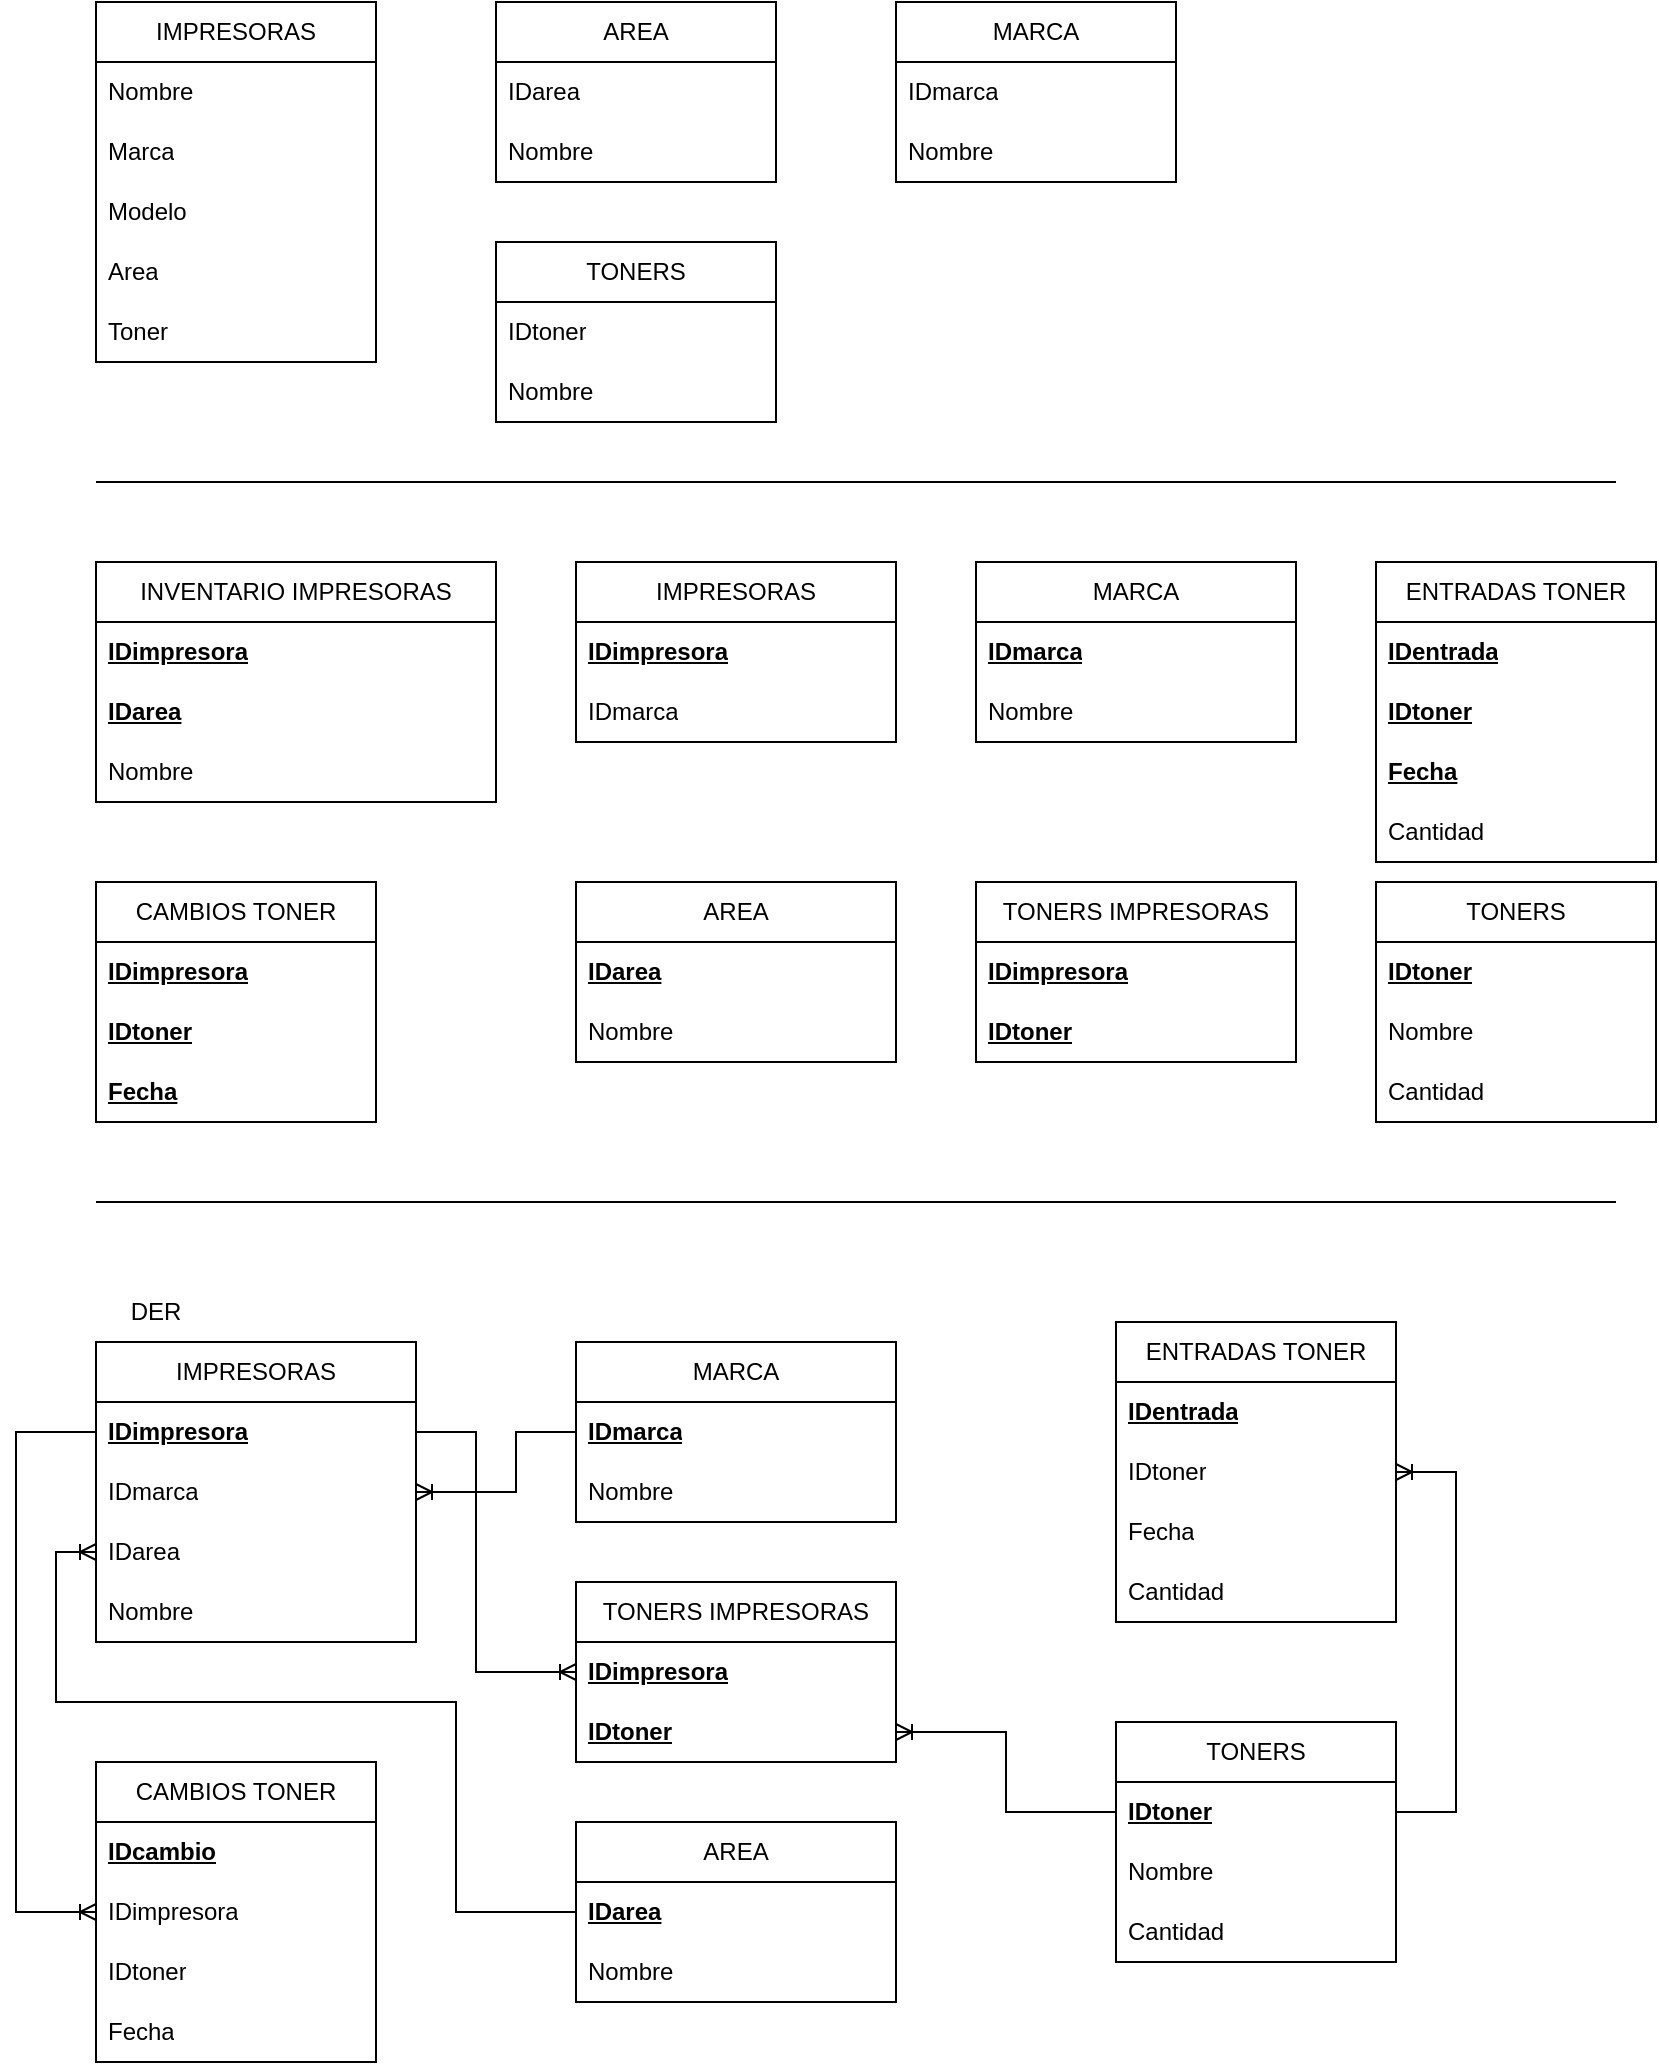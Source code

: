 <mxfile version="26.2.6">
  <diagram id="R2lEEEUBdFMjLlhIrx00" name="Page-1">
    <mxGraphModel dx="2278" dy="751" grid="1" gridSize="10" guides="1" tooltips="1" connect="1" arrows="1" fold="1" page="1" pageScale="1" pageWidth="850" pageHeight="1100" math="0" shadow="0" extFonts="Permanent Marker^https://fonts.googleapis.com/css?family=Permanent+Marker">
      <root>
        <mxCell id="0" />
        <mxCell id="1" parent="0" />
        <mxCell id="EbUu8GNncJPvHAxFwlqk-50" value="AREA" style="swimlane;fontStyle=0;childLayout=stackLayout;horizontal=1;startSize=30;horizontalStack=0;resizeParent=1;resizeParentMax=0;resizeLast=0;collapsible=1;marginBottom=0;whiteSpace=wrap;html=1;" vertex="1" parent="1">
          <mxGeometry x="240" y="40" width="140" height="90" as="geometry" />
        </mxCell>
        <mxCell id="EbUu8GNncJPvHAxFwlqk-51" value="IDarea" style="text;strokeColor=none;fillColor=none;align=left;verticalAlign=middle;spacingLeft=4;spacingRight=4;overflow=hidden;points=[[0,0.5],[1,0.5]];portConstraint=eastwest;rotatable=0;whiteSpace=wrap;html=1;" vertex="1" parent="EbUu8GNncJPvHAxFwlqk-50">
          <mxGeometry y="30" width="140" height="30" as="geometry" />
        </mxCell>
        <mxCell id="EbUu8GNncJPvHAxFwlqk-52" value="Nombre" style="text;strokeColor=none;fillColor=none;align=left;verticalAlign=middle;spacingLeft=4;spacingRight=4;overflow=hidden;points=[[0,0.5],[1,0.5]];portConstraint=eastwest;rotatable=0;whiteSpace=wrap;html=1;" vertex="1" parent="EbUu8GNncJPvHAxFwlqk-50">
          <mxGeometry y="60" width="140" height="30" as="geometry" />
        </mxCell>
        <mxCell id="EbUu8GNncJPvHAxFwlqk-54" value="IMPRESORAS" style="swimlane;fontStyle=0;childLayout=stackLayout;horizontal=1;startSize=30;horizontalStack=0;resizeParent=1;resizeParentMax=0;resizeLast=0;collapsible=1;marginBottom=0;whiteSpace=wrap;html=1;" vertex="1" parent="1">
          <mxGeometry x="40" y="40" width="140" height="180" as="geometry" />
        </mxCell>
        <mxCell id="EbUu8GNncJPvHAxFwlqk-55" value="Nombre" style="text;strokeColor=none;fillColor=none;align=left;verticalAlign=middle;spacingLeft=4;spacingRight=4;overflow=hidden;points=[[0,0.5],[1,0.5]];portConstraint=eastwest;rotatable=0;whiteSpace=wrap;html=1;" vertex="1" parent="EbUu8GNncJPvHAxFwlqk-54">
          <mxGeometry y="30" width="140" height="30" as="geometry" />
        </mxCell>
        <mxCell id="EbUu8GNncJPvHAxFwlqk-56" value="Marca" style="text;strokeColor=none;fillColor=none;align=left;verticalAlign=middle;spacingLeft=4;spacingRight=4;overflow=hidden;points=[[0,0.5],[1,0.5]];portConstraint=eastwest;rotatable=0;whiteSpace=wrap;html=1;" vertex="1" parent="EbUu8GNncJPvHAxFwlqk-54">
          <mxGeometry y="60" width="140" height="30" as="geometry" />
        </mxCell>
        <mxCell id="EbUu8GNncJPvHAxFwlqk-57" value="Modelo" style="text;strokeColor=none;fillColor=none;align=left;verticalAlign=middle;spacingLeft=4;spacingRight=4;overflow=hidden;points=[[0,0.5],[1,0.5]];portConstraint=eastwest;rotatable=0;whiteSpace=wrap;html=1;" vertex="1" parent="EbUu8GNncJPvHAxFwlqk-54">
          <mxGeometry y="90" width="140" height="30" as="geometry" />
        </mxCell>
        <mxCell id="EbUu8GNncJPvHAxFwlqk-66" value="Area" style="text;strokeColor=none;fillColor=none;align=left;verticalAlign=middle;spacingLeft=4;spacingRight=4;overflow=hidden;points=[[0,0.5],[1,0.5]];portConstraint=eastwest;rotatable=0;whiteSpace=wrap;html=1;" vertex="1" parent="EbUu8GNncJPvHAxFwlqk-54">
          <mxGeometry y="120" width="140" height="30" as="geometry" />
        </mxCell>
        <mxCell id="EbUu8GNncJPvHAxFwlqk-67" value="Toner" style="text;strokeColor=none;fillColor=none;align=left;verticalAlign=middle;spacingLeft=4;spacingRight=4;overflow=hidden;points=[[0,0.5],[1,0.5]];portConstraint=eastwest;rotatable=0;whiteSpace=wrap;html=1;" vertex="1" parent="EbUu8GNncJPvHAxFwlqk-54">
          <mxGeometry y="150" width="140" height="30" as="geometry" />
        </mxCell>
        <mxCell id="EbUu8GNncJPvHAxFwlqk-62" value="TONERS" style="swimlane;fontStyle=0;childLayout=stackLayout;horizontal=1;startSize=30;horizontalStack=0;resizeParent=1;resizeParentMax=0;resizeLast=0;collapsible=1;marginBottom=0;whiteSpace=wrap;html=1;" vertex="1" parent="1">
          <mxGeometry x="240" y="160" width="140" height="90" as="geometry" />
        </mxCell>
        <mxCell id="EbUu8GNncJPvHAxFwlqk-63" value="IDtoner" style="text;strokeColor=none;fillColor=none;align=left;verticalAlign=middle;spacingLeft=4;spacingRight=4;overflow=hidden;points=[[0,0.5],[1,0.5]];portConstraint=eastwest;rotatable=0;whiteSpace=wrap;html=1;" vertex="1" parent="EbUu8GNncJPvHAxFwlqk-62">
          <mxGeometry y="30" width="140" height="30" as="geometry" />
        </mxCell>
        <mxCell id="EbUu8GNncJPvHAxFwlqk-78" value="Nombre" style="text;strokeColor=none;fillColor=none;align=left;verticalAlign=middle;spacingLeft=4;spacingRight=4;overflow=hidden;points=[[0,0.5],[1,0.5]];portConstraint=eastwest;rotatable=0;whiteSpace=wrap;html=1;" vertex="1" parent="EbUu8GNncJPvHAxFwlqk-62">
          <mxGeometry y="60" width="140" height="30" as="geometry" />
        </mxCell>
        <mxCell id="EbUu8GNncJPvHAxFwlqk-70" value="MARCA" style="swimlane;fontStyle=0;childLayout=stackLayout;horizontal=1;startSize=30;horizontalStack=0;resizeParent=1;resizeParentMax=0;resizeLast=0;collapsible=1;marginBottom=0;whiteSpace=wrap;html=1;" vertex="1" parent="1">
          <mxGeometry x="440" y="40" width="140" height="90" as="geometry" />
        </mxCell>
        <mxCell id="EbUu8GNncJPvHAxFwlqk-71" value="IDmarca" style="text;strokeColor=none;fillColor=none;align=left;verticalAlign=middle;spacingLeft=4;spacingRight=4;overflow=hidden;points=[[0,0.5],[1,0.5]];portConstraint=eastwest;rotatable=0;whiteSpace=wrap;html=1;" vertex="1" parent="EbUu8GNncJPvHAxFwlqk-70">
          <mxGeometry y="30" width="140" height="30" as="geometry" />
        </mxCell>
        <mxCell id="EbUu8GNncJPvHAxFwlqk-72" value="Nombre" style="text;strokeColor=none;fillColor=none;align=left;verticalAlign=middle;spacingLeft=4;spacingRight=4;overflow=hidden;points=[[0,0.5],[1,0.5]];portConstraint=eastwest;rotatable=0;whiteSpace=wrap;html=1;" vertex="1" parent="EbUu8GNncJPvHAxFwlqk-70">
          <mxGeometry y="60" width="140" height="30" as="geometry" />
        </mxCell>
        <mxCell id="EbUu8GNncJPvHAxFwlqk-79" value="" style="endArrow=none;html=1;rounded=0;" edge="1" parent="1">
          <mxGeometry width="50" height="50" relative="1" as="geometry">
            <mxPoint x="40" y="280" as="sourcePoint" />
            <mxPoint x="800" y="280" as="targetPoint" />
          </mxGeometry>
        </mxCell>
        <mxCell id="EbUu8GNncJPvHAxFwlqk-80" value="INVENTARIO IMPRESORAS" style="swimlane;fontStyle=0;childLayout=stackLayout;horizontal=1;startSize=30;horizontalStack=0;resizeParent=1;resizeParentMax=0;resizeLast=0;collapsible=1;marginBottom=0;whiteSpace=wrap;html=1;" vertex="1" parent="1">
          <mxGeometry x="40" y="320" width="200" height="120" as="geometry" />
        </mxCell>
        <mxCell id="EbUu8GNncJPvHAxFwlqk-81" value="IDimpresora" style="text;strokeColor=none;fillColor=none;align=left;verticalAlign=middle;spacingLeft=4;spacingRight=4;overflow=hidden;points=[[0,0.5],[1,0.5]];portConstraint=eastwest;rotatable=0;whiteSpace=wrap;html=1;fontStyle=5" vertex="1" parent="EbUu8GNncJPvHAxFwlqk-80">
          <mxGeometry y="30" width="200" height="30" as="geometry" />
        </mxCell>
        <mxCell id="EbUu8GNncJPvHAxFwlqk-82" value="IDarea" style="text;strokeColor=none;fillColor=none;align=left;verticalAlign=middle;spacingLeft=4;spacingRight=4;overflow=hidden;points=[[0,0.5],[1,0.5]];portConstraint=eastwest;rotatable=0;whiteSpace=wrap;html=1;fontStyle=5" vertex="1" parent="EbUu8GNncJPvHAxFwlqk-80">
          <mxGeometry y="60" width="200" height="30" as="geometry" />
        </mxCell>
        <mxCell id="EbUu8GNncJPvHAxFwlqk-105" value="Nombre" style="text;strokeColor=none;fillColor=none;align=left;verticalAlign=middle;spacingLeft=4;spacingRight=4;overflow=hidden;points=[[0,0.5],[1,0.5]];portConstraint=eastwest;rotatable=0;whiteSpace=wrap;html=1;" vertex="1" parent="EbUu8GNncJPvHAxFwlqk-80">
          <mxGeometry y="90" width="200" height="30" as="geometry" />
        </mxCell>
        <mxCell id="EbUu8GNncJPvHAxFwlqk-84" value="IMPRESORAS" style="swimlane;fontStyle=0;childLayout=stackLayout;horizontal=1;startSize=30;horizontalStack=0;resizeParent=1;resizeParentMax=0;resizeLast=0;collapsible=1;marginBottom=0;whiteSpace=wrap;html=1;" vertex="1" parent="1">
          <mxGeometry x="280" y="320" width="160" height="90" as="geometry" />
        </mxCell>
        <mxCell id="EbUu8GNncJPvHAxFwlqk-85" value="IDimpresora" style="text;strokeColor=none;fillColor=none;align=left;verticalAlign=middle;spacingLeft=4;spacingRight=4;overflow=hidden;points=[[0,0.5],[1,0.5]];portConstraint=eastwest;rotatable=0;whiteSpace=wrap;html=1;fontStyle=5" vertex="1" parent="EbUu8GNncJPvHAxFwlqk-84">
          <mxGeometry y="30" width="160" height="30" as="geometry" />
        </mxCell>
        <mxCell id="EbUu8GNncJPvHAxFwlqk-86" value="IDmarca" style="text;strokeColor=none;fillColor=none;align=left;verticalAlign=middle;spacingLeft=4;spacingRight=4;overflow=hidden;points=[[0,0.5],[1,0.5]];portConstraint=eastwest;rotatable=0;whiteSpace=wrap;html=1;" vertex="1" parent="EbUu8GNncJPvHAxFwlqk-84">
          <mxGeometry y="60" width="160" height="30" as="geometry" />
        </mxCell>
        <mxCell id="EbUu8GNncJPvHAxFwlqk-92" value="MARCA" style="swimlane;fontStyle=0;childLayout=stackLayout;horizontal=1;startSize=30;horizontalStack=0;resizeParent=1;resizeParentMax=0;resizeLast=0;collapsible=1;marginBottom=0;whiteSpace=wrap;html=1;" vertex="1" parent="1">
          <mxGeometry x="480" y="320" width="160" height="90" as="geometry" />
        </mxCell>
        <mxCell id="EbUu8GNncJPvHAxFwlqk-93" value="IDmarca" style="text;strokeColor=none;fillColor=none;align=left;verticalAlign=middle;spacingLeft=4;spacingRight=4;overflow=hidden;points=[[0,0.5],[1,0.5]];portConstraint=eastwest;rotatable=0;whiteSpace=wrap;html=1;fontStyle=5" vertex="1" parent="EbUu8GNncJPvHAxFwlqk-92">
          <mxGeometry y="30" width="160" height="30" as="geometry" />
        </mxCell>
        <mxCell id="EbUu8GNncJPvHAxFwlqk-94" value="Nombre" style="text;strokeColor=none;fillColor=none;align=left;verticalAlign=middle;spacingLeft=4;spacingRight=4;overflow=hidden;points=[[0,0.5],[1,0.5]];portConstraint=eastwest;rotatable=0;whiteSpace=wrap;html=1;" vertex="1" parent="EbUu8GNncJPvHAxFwlqk-92">
          <mxGeometry y="60" width="160" height="30" as="geometry" />
        </mxCell>
        <mxCell id="EbUu8GNncJPvHAxFwlqk-95" value="AREA" style="swimlane;fontStyle=0;childLayout=stackLayout;horizontal=1;startSize=30;horizontalStack=0;resizeParent=1;resizeParentMax=0;resizeLast=0;collapsible=1;marginBottom=0;whiteSpace=wrap;html=1;" vertex="1" parent="1">
          <mxGeometry x="280" y="480" width="160" height="90" as="geometry" />
        </mxCell>
        <mxCell id="EbUu8GNncJPvHAxFwlqk-96" value="IDarea" style="text;strokeColor=none;fillColor=none;align=left;verticalAlign=middle;spacingLeft=4;spacingRight=4;overflow=hidden;points=[[0,0.5],[1,0.5]];portConstraint=eastwest;rotatable=0;whiteSpace=wrap;html=1;fontStyle=5" vertex="1" parent="EbUu8GNncJPvHAxFwlqk-95">
          <mxGeometry y="30" width="160" height="30" as="geometry" />
        </mxCell>
        <mxCell id="EbUu8GNncJPvHAxFwlqk-97" value="Nombre" style="text;strokeColor=none;fillColor=none;align=left;verticalAlign=middle;spacingLeft=4;spacingRight=4;overflow=hidden;points=[[0,0.5],[1,0.5]];portConstraint=eastwest;rotatable=0;whiteSpace=wrap;html=1;" vertex="1" parent="EbUu8GNncJPvHAxFwlqk-95">
          <mxGeometry y="60" width="160" height="30" as="geometry" />
        </mxCell>
        <mxCell id="EbUu8GNncJPvHAxFwlqk-98" value="TONERS" style="swimlane;fontStyle=0;childLayout=stackLayout;horizontal=1;startSize=30;horizontalStack=0;resizeParent=1;resizeParentMax=0;resizeLast=0;collapsible=1;marginBottom=0;whiteSpace=wrap;html=1;" vertex="1" parent="1">
          <mxGeometry x="680" y="480" width="140" height="120" as="geometry" />
        </mxCell>
        <mxCell id="EbUu8GNncJPvHAxFwlqk-99" value="IDtoner" style="text;strokeColor=none;fillColor=none;align=left;verticalAlign=middle;spacingLeft=4;spacingRight=4;overflow=hidden;points=[[0,0.5],[1,0.5]];portConstraint=eastwest;rotatable=0;whiteSpace=wrap;html=1;fontStyle=5" vertex="1" parent="EbUu8GNncJPvHAxFwlqk-98">
          <mxGeometry y="30" width="140" height="30" as="geometry" />
        </mxCell>
        <mxCell id="EbUu8GNncJPvHAxFwlqk-100" value="Nombre" style="text;strokeColor=none;fillColor=none;align=left;verticalAlign=middle;spacingLeft=4;spacingRight=4;overflow=hidden;points=[[0,0.5],[1,0.5]];portConstraint=eastwest;rotatable=0;whiteSpace=wrap;html=1;" vertex="1" parent="EbUu8GNncJPvHAxFwlqk-98">
          <mxGeometry y="60" width="140" height="30" as="geometry" />
        </mxCell>
        <mxCell id="EbUu8GNncJPvHAxFwlqk-106" value="Cantidad" style="text;strokeColor=none;fillColor=none;align=left;verticalAlign=middle;spacingLeft=4;spacingRight=4;overflow=hidden;points=[[0,0.5],[1,0.5]];portConstraint=eastwest;rotatable=0;whiteSpace=wrap;html=1;" vertex="1" parent="EbUu8GNncJPvHAxFwlqk-98">
          <mxGeometry y="90" width="140" height="30" as="geometry" />
        </mxCell>
        <mxCell id="EbUu8GNncJPvHAxFwlqk-101" value="TONERS IMPRESORAS" style="swimlane;fontStyle=0;childLayout=stackLayout;horizontal=1;startSize=30;horizontalStack=0;resizeParent=1;resizeParentMax=0;resizeLast=0;collapsible=1;marginBottom=0;whiteSpace=wrap;html=1;" vertex="1" parent="1">
          <mxGeometry x="480" y="480" width="160" height="90" as="geometry" />
        </mxCell>
        <mxCell id="EbUu8GNncJPvHAxFwlqk-102" value="IDimpresora" style="text;strokeColor=none;fillColor=none;align=left;verticalAlign=middle;spacingLeft=4;spacingRight=4;overflow=hidden;points=[[0,0.5],[1,0.5]];portConstraint=eastwest;rotatable=0;whiteSpace=wrap;html=1;fontStyle=5" vertex="1" parent="EbUu8GNncJPvHAxFwlqk-101">
          <mxGeometry y="30" width="160" height="30" as="geometry" />
        </mxCell>
        <mxCell id="EbUu8GNncJPvHAxFwlqk-103" value="IDtoner" style="text;strokeColor=none;fillColor=none;align=left;verticalAlign=middle;spacingLeft=4;spacingRight=4;overflow=hidden;points=[[0,0.5],[1,0.5]];portConstraint=eastwest;rotatable=0;whiteSpace=wrap;html=1;fontStyle=5" vertex="1" parent="EbUu8GNncJPvHAxFwlqk-101">
          <mxGeometry y="60" width="160" height="30" as="geometry" />
        </mxCell>
        <mxCell id="EbUu8GNncJPvHAxFwlqk-107" value="CAMBIOS TONER" style="swimlane;fontStyle=0;childLayout=stackLayout;horizontal=1;startSize=30;horizontalStack=0;resizeParent=1;resizeParentMax=0;resizeLast=0;collapsible=1;marginBottom=0;whiteSpace=wrap;html=1;" vertex="1" parent="1">
          <mxGeometry x="40" y="480" width="140" height="120" as="geometry" />
        </mxCell>
        <mxCell id="EbUu8GNncJPvHAxFwlqk-108" value="IDimpresora" style="text;strokeColor=none;fillColor=none;align=left;verticalAlign=middle;spacingLeft=4;spacingRight=4;overflow=hidden;points=[[0,0.5],[1,0.5]];portConstraint=eastwest;rotatable=0;whiteSpace=wrap;html=1;fontStyle=5" vertex="1" parent="EbUu8GNncJPvHAxFwlqk-107">
          <mxGeometry y="30" width="140" height="30" as="geometry" />
        </mxCell>
        <mxCell id="EbUu8GNncJPvHAxFwlqk-109" value="IDtoner" style="text;strokeColor=none;fillColor=none;align=left;verticalAlign=middle;spacingLeft=4;spacingRight=4;overflow=hidden;points=[[0,0.5],[1,0.5]];portConstraint=eastwest;rotatable=0;whiteSpace=wrap;html=1;fontStyle=5" vertex="1" parent="EbUu8GNncJPvHAxFwlqk-107">
          <mxGeometry y="60" width="140" height="30" as="geometry" />
        </mxCell>
        <mxCell id="EbUu8GNncJPvHAxFwlqk-110" value="Fecha" style="text;strokeColor=none;fillColor=none;align=left;verticalAlign=middle;spacingLeft=4;spacingRight=4;overflow=hidden;points=[[0,0.5],[1,0.5]];portConstraint=eastwest;rotatable=0;whiteSpace=wrap;html=1;fontStyle=5" vertex="1" parent="EbUu8GNncJPvHAxFwlqk-107">
          <mxGeometry y="90" width="140" height="30" as="geometry" />
        </mxCell>
        <mxCell id="EbUu8GNncJPvHAxFwlqk-120" value="" style="endArrow=none;html=1;rounded=0;" edge="1" parent="EbUu8GNncJPvHAxFwlqk-107">
          <mxGeometry width="50" height="50" relative="1" as="geometry">
            <mxPoint y="160" as="sourcePoint" />
            <mxPoint x="760" y="160" as="targetPoint" />
          </mxGeometry>
        </mxCell>
        <mxCell id="EbUu8GNncJPvHAxFwlqk-111" value="ENTRADAS TONER" style="swimlane;fontStyle=0;childLayout=stackLayout;horizontal=1;startSize=30;horizontalStack=0;resizeParent=1;resizeParentMax=0;resizeLast=0;collapsible=1;marginBottom=0;whiteSpace=wrap;html=1;" vertex="1" parent="1">
          <mxGeometry x="680" y="320" width="140" height="150" as="geometry" />
        </mxCell>
        <mxCell id="EbUu8GNncJPvHAxFwlqk-115" value="IDentrada" style="text;strokeColor=none;fillColor=none;align=left;verticalAlign=middle;spacingLeft=4;spacingRight=4;overflow=hidden;points=[[0,0.5],[1,0.5]];portConstraint=eastwest;rotatable=0;whiteSpace=wrap;html=1;fontStyle=5" vertex="1" parent="EbUu8GNncJPvHAxFwlqk-111">
          <mxGeometry y="30" width="140" height="30" as="geometry" />
        </mxCell>
        <mxCell id="EbUu8GNncJPvHAxFwlqk-112" value="IDtoner" style="text;strokeColor=none;fillColor=none;align=left;verticalAlign=middle;spacingLeft=4;spacingRight=4;overflow=hidden;points=[[0,0.5],[1,0.5]];portConstraint=eastwest;rotatable=0;whiteSpace=wrap;html=1;fontStyle=5" vertex="1" parent="EbUu8GNncJPvHAxFwlqk-111">
          <mxGeometry y="60" width="140" height="30" as="geometry" />
        </mxCell>
        <mxCell id="EbUu8GNncJPvHAxFwlqk-113" value="Fecha" style="text;strokeColor=none;fillColor=none;align=left;verticalAlign=middle;spacingLeft=4;spacingRight=4;overflow=hidden;points=[[0,0.5],[1,0.5]];portConstraint=eastwest;rotatable=0;whiteSpace=wrap;html=1;fontStyle=5" vertex="1" parent="EbUu8GNncJPvHAxFwlqk-111">
          <mxGeometry y="90" width="140" height="30" as="geometry" />
        </mxCell>
        <mxCell id="EbUu8GNncJPvHAxFwlqk-114" value="Cantidad" style="text;strokeColor=none;fillColor=none;align=left;verticalAlign=middle;spacingLeft=4;spacingRight=4;overflow=hidden;points=[[0,0.5],[1,0.5]];portConstraint=eastwest;rotatable=0;whiteSpace=wrap;html=1;" vertex="1" parent="EbUu8GNncJPvHAxFwlqk-111">
          <mxGeometry y="120" width="140" height="30" as="geometry" />
        </mxCell>
        <mxCell id="EbUu8GNncJPvHAxFwlqk-129" value="IMPRESORAS" style="swimlane;fontStyle=0;childLayout=stackLayout;horizontal=1;startSize=30;horizontalStack=0;resizeParent=1;resizeParentMax=0;resizeLast=0;collapsible=1;marginBottom=0;whiteSpace=wrap;html=1;" vertex="1" parent="1">
          <mxGeometry x="40" y="710" width="160" height="150" as="geometry" />
        </mxCell>
        <mxCell id="EbUu8GNncJPvHAxFwlqk-130" value="IDimpresora" style="text;strokeColor=none;fillColor=none;align=left;verticalAlign=middle;spacingLeft=4;spacingRight=4;overflow=hidden;points=[[0,0.5],[1,0.5]];portConstraint=eastwest;rotatable=0;whiteSpace=wrap;html=1;fontStyle=5" vertex="1" parent="EbUu8GNncJPvHAxFwlqk-129">
          <mxGeometry y="30" width="160" height="30" as="geometry" />
        </mxCell>
        <mxCell id="EbUu8GNncJPvHAxFwlqk-131" value="IDmarca" style="text;strokeColor=none;fillColor=none;align=left;verticalAlign=middle;spacingLeft=4;spacingRight=4;overflow=hidden;points=[[0,0.5],[1,0.5]];portConstraint=eastwest;rotatable=0;whiteSpace=wrap;html=1;fontStyle=0" vertex="1" parent="EbUu8GNncJPvHAxFwlqk-129">
          <mxGeometry y="60" width="160" height="30" as="geometry" />
        </mxCell>
        <mxCell id="EbUu8GNncJPvHAxFwlqk-156" value="IDarea" style="text;strokeColor=none;fillColor=none;align=left;verticalAlign=middle;spacingLeft=4;spacingRight=4;overflow=hidden;points=[[0,0.5],[1,0.5]];portConstraint=eastwest;rotatable=0;whiteSpace=wrap;html=1;fontStyle=0" vertex="1" parent="EbUu8GNncJPvHAxFwlqk-129">
          <mxGeometry y="90" width="160" height="30" as="geometry" />
        </mxCell>
        <mxCell id="EbUu8GNncJPvHAxFwlqk-157" value="Nombre" style="text;strokeColor=none;fillColor=none;align=left;verticalAlign=middle;spacingLeft=4;spacingRight=4;overflow=hidden;points=[[0,0.5],[1,0.5]];portConstraint=eastwest;rotatable=0;whiteSpace=wrap;html=1;fontStyle=0" vertex="1" parent="EbUu8GNncJPvHAxFwlqk-129">
          <mxGeometry y="120" width="160" height="30" as="geometry" />
        </mxCell>
        <mxCell id="EbUu8GNncJPvHAxFwlqk-132" value="MARCA" style="swimlane;fontStyle=0;childLayout=stackLayout;horizontal=1;startSize=30;horizontalStack=0;resizeParent=1;resizeParentMax=0;resizeLast=0;collapsible=1;marginBottom=0;whiteSpace=wrap;html=1;" vertex="1" parent="1">
          <mxGeometry x="280" y="710" width="160" height="90" as="geometry" />
        </mxCell>
        <mxCell id="EbUu8GNncJPvHAxFwlqk-133" value="IDmarca" style="text;strokeColor=none;fillColor=none;align=left;verticalAlign=middle;spacingLeft=4;spacingRight=4;overflow=hidden;points=[[0,0.5],[1,0.5]];portConstraint=eastwest;rotatable=0;whiteSpace=wrap;html=1;fontStyle=5" vertex="1" parent="EbUu8GNncJPvHAxFwlqk-132">
          <mxGeometry y="30" width="160" height="30" as="geometry" />
        </mxCell>
        <mxCell id="EbUu8GNncJPvHAxFwlqk-134" value="Nombre" style="text;strokeColor=none;fillColor=none;align=left;verticalAlign=middle;spacingLeft=4;spacingRight=4;overflow=hidden;points=[[0,0.5],[1,0.5]];portConstraint=eastwest;rotatable=0;whiteSpace=wrap;html=1;" vertex="1" parent="EbUu8GNncJPvHAxFwlqk-132">
          <mxGeometry y="60" width="160" height="30" as="geometry" />
        </mxCell>
        <mxCell id="EbUu8GNncJPvHAxFwlqk-135" value="AREA" style="swimlane;fontStyle=0;childLayout=stackLayout;horizontal=1;startSize=30;horizontalStack=0;resizeParent=1;resizeParentMax=0;resizeLast=0;collapsible=1;marginBottom=0;whiteSpace=wrap;html=1;" vertex="1" parent="1">
          <mxGeometry x="280" y="950" width="160" height="90" as="geometry" />
        </mxCell>
        <mxCell id="EbUu8GNncJPvHAxFwlqk-136" value="IDarea" style="text;strokeColor=none;fillColor=none;align=left;verticalAlign=middle;spacingLeft=4;spacingRight=4;overflow=hidden;points=[[0,0.5],[1,0.5]];portConstraint=eastwest;rotatable=0;whiteSpace=wrap;html=1;fontStyle=5" vertex="1" parent="EbUu8GNncJPvHAxFwlqk-135">
          <mxGeometry y="30" width="160" height="30" as="geometry" />
        </mxCell>
        <mxCell id="EbUu8GNncJPvHAxFwlqk-137" value="Nombre" style="text;strokeColor=none;fillColor=none;align=left;verticalAlign=middle;spacingLeft=4;spacingRight=4;overflow=hidden;points=[[0,0.5],[1,0.5]];portConstraint=eastwest;rotatable=0;whiteSpace=wrap;html=1;" vertex="1" parent="EbUu8GNncJPvHAxFwlqk-135">
          <mxGeometry y="60" width="160" height="30" as="geometry" />
        </mxCell>
        <mxCell id="EbUu8GNncJPvHAxFwlqk-138" value="TONERS" style="swimlane;fontStyle=0;childLayout=stackLayout;horizontal=1;startSize=30;horizontalStack=0;resizeParent=1;resizeParentMax=0;resizeLast=0;collapsible=1;marginBottom=0;whiteSpace=wrap;html=1;" vertex="1" parent="1">
          <mxGeometry x="550" y="900" width="140" height="120" as="geometry" />
        </mxCell>
        <mxCell id="EbUu8GNncJPvHAxFwlqk-139" value="IDtoner" style="text;strokeColor=none;fillColor=none;align=left;verticalAlign=middle;spacingLeft=4;spacingRight=4;overflow=hidden;points=[[0,0.5],[1,0.5]];portConstraint=eastwest;rotatable=0;whiteSpace=wrap;html=1;fontStyle=5" vertex="1" parent="EbUu8GNncJPvHAxFwlqk-138">
          <mxGeometry y="30" width="140" height="30" as="geometry" />
        </mxCell>
        <mxCell id="EbUu8GNncJPvHAxFwlqk-140" value="Nombre" style="text;strokeColor=none;fillColor=none;align=left;verticalAlign=middle;spacingLeft=4;spacingRight=4;overflow=hidden;points=[[0,0.5],[1,0.5]];portConstraint=eastwest;rotatable=0;whiteSpace=wrap;html=1;" vertex="1" parent="EbUu8GNncJPvHAxFwlqk-138">
          <mxGeometry y="60" width="140" height="30" as="geometry" />
        </mxCell>
        <mxCell id="EbUu8GNncJPvHAxFwlqk-141" value="Cantidad" style="text;strokeColor=none;fillColor=none;align=left;verticalAlign=middle;spacingLeft=4;spacingRight=4;overflow=hidden;points=[[0,0.5],[1,0.5]];portConstraint=eastwest;rotatable=0;whiteSpace=wrap;html=1;" vertex="1" parent="EbUu8GNncJPvHAxFwlqk-138">
          <mxGeometry y="90" width="140" height="30" as="geometry" />
        </mxCell>
        <mxCell id="EbUu8GNncJPvHAxFwlqk-142" value="TONERS IMPRESORAS" style="swimlane;fontStyle=0;childLayout=stackLayout;horizontal=1;startSize=30;horizontalStack=0;resizeParent=1;resizeParentMax=0;resizeLast=0;collapsible=1;marginBottom=0;whiteSpace=wrap;html=1;" vertex="1" parent="1">
          <mxGeometry x="280" y="830" width="160" height="90" as="geometry" />
        </mxCell>
        <mxCell id="EbUu8GNncJPvHAxFwlqk-143" value="IDimpresora" style="text;strokeColor=none;fillColor=none;align=left;verticalAlign=middle;spacingLeft=4;spacingRight=4;overflow=hidden;points=[[0,0.5],[1,0.5]];portConstraint=eastwest;rotatable=0;whiteSpace=wrap;html=1;fontStyle=5" vertex="1" parent="EbUu8GNncJPvHAxFwlqk-142">
          <mxGeometry y="30" width="160" height="30" as="geometry" />
        </mxCell>
        <mxCell id="EbUu8GNncJPvHAxFwlqk-144" value="IDtoner" style="text;strokeColor=none;fillColor=none;align=left;verticalAlign=middle;spacingLeft=4;spacingRight=4;overflow=hidden;points=[[0,0.5],[1,0.5]];portConstraint=eastwest;rotatable=0;whiteSpace=wrap;html=1;fontStyle=5" vertex="1" parent="EbUu8GNncJPvHAxFwlqk-142">
          <mxGeometry y="60" width="160" height="30" as="geometry" />
        </mxCell>
        <mxCell id="EbUu8GNncJPvHAxFwlqk-145" value="CAMBIOS TONER" style="swimlane;fontStyle=0;childLayout=stackLayout;horizontal=1;startSize=30;horizontalStack=0;resizeParent=1;resizeParentMax=0;resizeLast=0;collapsible=1;marginBottom=0;whiteSpace=wrap;html=1;" vertex="1" parent="1">
          <mxGeometry x="40" y="920" width="140" height="150" as="geometry" />
        </mxCell>
        <mxCell id="EbUu8GNncJPvHAxFwlqk-158" value="IDcambio" style="text;strokeColor=none;fillColor=none;align=left;verticalAlign=middle;spacingLeft=4;spacingRight=4;overflow=hidden;points=[[0,0.5],[1,0.5]];portConstraint=eastwest;rotatable=0;whiteSpace=wrap;html=1;fontStyle=5" vertex="1" parent="EbUu8GNncJPvHAxFwlqk-145">
          <mxGeometry y="30" width="140" height="30" as="geometry" />
        </mxCell>
        <mxCell id="EbUu8GNncJPvHAxFwlqk-146" value="IDimpresora" style="text;strokeColor=none;fillColor=none;align=left;verticalAlign=middle;spacingLeft=4;spacingRight=4;overflow=hidden;points=[[0,0.5],[1,0.5]];portConstraint=eastwest;rotatable=0;whiteSpace=wrap;html=1;fontStyle=0" vertex="1" parent="EbUu8GNncJPvHAxFwlqk-145">
          <mxGeometry y="60" width="140" height="30" as="geometry" />
        </mxCell>
        <mxCell id="EbUu8GNncJPvHAxFwlqk-147" value="IDtoner" style="text;strokeColor=none;fillColor=none;align=left;verticalAlign=middle;spacingLeft=4;spacingRight=4;overflow=hidden;points=[[0,0.5],[1,0.5]];portConstraint=eastwest;rotatable=0;whiteSpace=wrap;html=1;fontStyle=0" vertex="1" parent="EbUu8GNncJPvHAxFwlqk-145">
          <mxGeometry y="90" width="140" height="30" as="geometry" />
        </mxCell>
        <mxCell id="EbUu8GNncJPvHAxFwlqk-148" value="Fecha" style="text;strokeColor=none;fillColor=none;align=left;verticalAlign=middle;spacingLeft=4;spacingRight=4;overflow=hidden;points=[[0,0.5],[1,0.5]];portConstraint=eastwest;rotatable=0;whiteSpace=wrap;html=1;fontStyle=0" vertex="1" parent="EbUu8GNncJPvHAxFwlqk-145">
          <mxGeometry y="120" width="140" height="30" as="geometry" />
        </mxCell>
        <mxCell id="EbUu8GNncJPvHAxFwlqk-150" value="ENTRADAS TONER" style="swimlane;fontStyle=0;childLayout=stackLayout;horizontal=1;startSize=30;horizontalStack=0;resizeParent=1;resizeParentMax=0;resizeLast=0;collapsible=1;marginBottom=0;whiteSpace=wrap;html=1;" vertex="1" parent="1">
          <mxGeometry x="550" y="700" width="140" height="150" as="geometry" />
        </mxCell>
        <mxCell id="EbUu8GNncJPvHAxFwlqk-151" value="IDentrada" style="text;strokeColor=none;fillColor=none;align=left;verticalAlign=middle;spacingLeft=4;spacingRight=4;overflow=hidden;points=[[0,0.5],[1,0.5]];portConstraint=eastwest;rotatable=0;whiteSpace=wrap;html=1;fontStyle=5" vertex="1" parent="EbUu8GNncJPvHAxFwlqk-150">
          <mxGeometry y="30" width="140" height="30" as="geometry" />
        </mxCell>
        <mxCell id="EbUu8GNncJPvHAxFwlqk-152" value="IDtoner" style="text;strokeColor=none;fillColor=none;align=left;verticalAlign=middle;spacingLeft=4;spacingRight=4;overflow=hidden;points=[[0,0.5],[1,0.5]];portConstraint=eastwest;rotatable=0;whiteSpace=wrap;html=1;fontStyle=0" vertex="1" parent="EbUu8GNncJPvHAxFwlqk-150">
          <mxGeometry y="60" width="140" height="30" as="geometry" />
        </mxCell>
        <mxCell id="EbUu8GNncJPvHAxFwlqk-153" value="Fecha" style="text;strokeColor=none;fillColor=none;align=left;verticalAlign=middle;spacingLeft=4;spacingRight=4;overflow=hidden;points=[[0,0.5],[1,0.5]];portConstraint=eastwest;rotatable=0;whiteSpace=wrap;html=1;fontStyle=0" vertex="1" parent="EbUu8GNncJPvHAxFwlqk-150">
          <mxGeometry y="90" width="140" height="30" as="geometry" />
        </mxCell>
        <mxCell id="EbUu8GNncJPvHAxFwlqk-154" value="Cantidad" style="text;strokeColor=none;fillColor=none;align=left;verticalAlign=middle;spacingLeft=4;spacingRight=4;overflow=hidden;points=[[0,0.5],[1,0.5]];portConstraint=eastwest;rotatable=0;whiteSpace=wrap;html=1;" vertex="1" parent="EbUu8GNncJPvHAxFwlqk-150">
          <mxGeometry y="120" width="140" height="30" as="geometry" />
        </mxCell>
        <mxCell id="EbUu8GNncJPvHAxFwlqk-155" value="DER" style="text;html=1;align=center;verticalAlign=middle;whiteSpace=wrap;rounded=0;" vertex="1" parent="1">
          <mxGeometry x="40" y="680" width="60" height="30" as="geometry" />
        </mxCell>
        <mxCell id="EbUu8GNncJPvHAxFwlqk-159" value="" style="edgeStyle=orthogonalEdgeStyle;fontSize=12;html=1;endArrow=ERoneToMany;rounded=0;" edge="1" parent="1" source="EbUu8GNncJPvHAxFwlqk-130" target="EbUu8GNncJPvHAxFwlqk-143">
          <mxGeometry width="100" height="100" relative="1" as="geometry">
            <mxPoint x="230" y="760" as="sourcePoint" />
            <mxPoint x="300" y="650" as="targetPoint" />
            <Array as="points">
              <mxPoint x="230" y="755" />
              <mxPoint x="230" y="875" />
            </Array>
          </mxGeometry>
        </mxCell>
        <mxCell id="EbUu8GNncJPvHAxFwlqk-160" value="" style="fontSize=12;html=1;endArrow=ERoneToMany;rounded=0;exitX=0;exitY=0.5;exitDx=0;exitDy=0;entryX=0;entryY=0.5;entryDx=0;entryDy=0;edgeStyle=orthogonalEdgeStyle;" edge="1" parent="1" source="EbUu8GNncJPvHAxFwlqk-130" target="EbUu8GNncJPvHAxFwlqk-146">
          <mxGeometry width="100" height="100" relative="1" as="geometry">
            <mxPoint x="-30" y="770" as="sourcePoint" />
            <mxPoint x="-30" y="1010" as="targetPoint" />
            <Array as="points">
              <mxPoint y="755" />
              <mxPoint y="995" />
            </Array>
          </mxGeometry>
        </mxCell>
        <mxCell id="EbUu8GNncJPvHAxFwlqk-162" value="" style="edgeStyle=orthogonalEdgeStyle;fontSize=12;html=1;endArrow=ERoneToMany;rounded=0;exitX=0;exitY=0.5;exitDx=0;exitDy=0;entryX=1;entryY=0.5;entryDx=0;entryDy=0;" edge="1" parent="1" source="EbUu8GNncJPvHAxFwlqk-133" target="EbUu8GNncJPvHAxFwlqk-131">
          <mxGeometry width="100" height="100" relative="1" as="geometry">
            <mxPoint x="580" y="980" as="sourcePoint" />
            <mxPoint x="680" y="880" as="targetPoint" />
            <Array as="points">
              <mxPoint x="250" y="755" />
              <mxPoint x="250" y="785" />
            </Array>
          </mxGeometry>
        </mxCell>
        <mxCell id="EbUu8GNncJPvHAxFwlqk-163" value="" style="edgeStyle=orthogonalEdgeStyle;fontSize=12;html=1;endArrow=ERoneToMany;rounded=0;entryX=0;entryY=0.5;entryDx=0;entryDy=0;exitX=0;exitY=0.5;exitDx=0;exitDy=0;" edge="1" parent="1" source="EbUu8GNncJPvHAxFwlqk-136" target="EbUu8GNncJPvHAxFwlqk-156">
          <mxGeometry width="100" height="100" relative="1" as="geometry">
            <mxPoint x="580" y="980" as="sourcePoint" />
            <mxPoint x="680" y="880" as="targetPoint" />
            <Array as="points">
              <mxPoint x="220" y="995" />
              <mxPoint x="220" y="890" />
              <mxPoint x="20" y="890" />
              <mxPoint x="20" y="815" />
            </Array>
          </mxGeometry>
        </mxCell>
        <mxCell id="EbUu8GNncJPvHAxFwlqk-164" value="" style="edgeStyle=orthogonalEdgeStyle;fontSize=12;html=1;endArrow=ERoneToMany;rounded=0;exitX=0;exitY=0.5;exitDx=0;exitDy=0;" edge="1" parent="1" source="EbUu8GNncJPvHAxFwlqk-139" target="EbUu8GNncJPvHAxFwlqk-144">
          <mxGeometry width="100" height="100" relative="1" as="geometry">
            <mxPoint x="580" y="980" as="sourcePoint" />
            <mxPoint x="680" y="880" as="targetPoint" />
          </mxGeometry>
        </mxCell>
        <mxCell id="EbUu8GNncJPvHAxFwlqk-165" value="" style="edgeStyle=entityRelationEdgeStyle;fontSize=12;html=1;endArrow=ERoneToMany;rounded=0;exitX=1;exitY=0.5;exitDx=0;exitDy=0;entryX=1;entryY=0.5;entryDx=0;entryDy=0;" edge="1" parent="1" source="EbUu8GNncJPvHAxFwlqk-139" target="EbUu8GNncJPvHAxFwlqk-152">
          <mxGeometry width="100" height="100" relative="1" as="geometry">
            <mxPoint x="580" y="980" as="sourcePoint" />
            <mxPoint x="680" y="880" as="targetPoint" />
          </mxGeometry>
        </mxCell>
      </root>
    </mxGraphModel>
  </diagram>
</mxfile>
